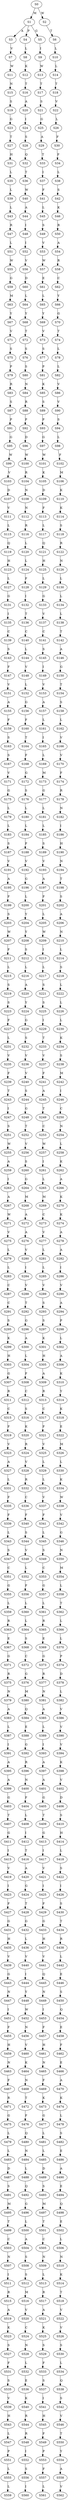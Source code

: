 strict digraph  {
	S0 -> S1 [ label = M ];
	S0 -> S2 [ label = W ];
	S1 -> S3 [ label = A ];
	S1 -> S4 [ label = P ];
	S1 -> S5 [ label = G ];
	S2 -> S6 [ label = T ];
	S3 -> S7 [ label = V ];
	S4 -> S8 [ label = L ];
	S5 -> S9 [ label = I ];
	S6 -> S10 [ label = L ];
	S7 -> S11 [ label = W ];
	S8 -> S12 [ label = K ];
	S9 -> S13 [ label = W ];
	S10 -> S14 [ label = L ];
	S11 -> S15 [ label = N ];
	S12 -> S16 [ label = T ];
	S13 -> S17 [ label = T ];
	S14 -> S18 [ label = T ];
	S15 -> S19 [ label = S ];
	S16 -> S20 [ label = A ];
	S17 -> S21 [ label = S ];
	S18 -> S22 [ label = V ];
	S19 -> S23 [ label = G ];
	S20 -> S24 [ label = I ];
	S21 -> S25 [ label = G ];
	S22 -> S26 [ label = L ];
	S23 -> S27 [ label = T ];
	S24 -> S28 [ label = S ];
	S25 -> S29 [ label = A ];
	S26 -> S30 [ label = F ];
	S27 -> S31 [ label = H ];
	S28 -> S32 [ label = Q ];
	S29 -> S33 [ label = T ];
	S30 -> S34 [ label = F ];
	S31 -> S35 [ label = L ];
	S32 -> S36 [ label = T ];
	S33 -> S37 [ label = I ];
	S34 -> S38 [ label = L ];
	S35 -> S39 [ label = L ];
	S36 -> S40 [ label = W ];
	S37 -> S41 [ label = F ];
	S38 -> S42 [ label = S ];
	S39 -> S43 [ label = L ];
	S40 -> S44 [ label = A ];
	S41 -> S45 [ label = L ];
	S42 -> S46 [ label = K ];
	S43 -> S47 [ label = R ];
	S44 -> S48 [ label = I ];
	S45 -> S49 [ label = S ];
	S46 -> S50 [ label = R ];
	S47 -> S51 [ label = L ];
	S48 -> S52 [ label = I ];
	S49 -> S53 [ label = V ];
	S50 -> S54 [ label = A ];
	S51 -> S55 [ label = W ];
	S52 -> S56 [ label = V ];
	S53 -> S57 [ label = W ];
	S54 -> S58 [ label = R ];
	S55 -> S59 [ label = G ];
	S56 -> S60 [ label = D ];
	S57 -> S61 [ label = E ];
	S58 -> S62 [ label = C ];
	S59 -> S63 [ label = M ];
	S60 -> S64 [ label = L ];
	S61 -> S65 [ label = L ];
	S62 -> S66 [ label = Y ];
	S63 -> S67 [ label = Y ];
	S64 -> S68 [ label = Y ];
	S65 -> S69 [ label = Y ];
	S66 -> S70 [ label = G ];
	S67 -> S71 [ label = V ];
	S68 -> S72 [ label = T ];
	S69 -> S73 [ label = V ];
	S70 -> S74 [ label = T ];
	S71 -> S75 [ label = S ];
	S72 -> S76 [ label = S ];
	S73 -> S77 [ label = S ];
	S74 -> S78 [ label = L ];
	S75 -> S79 [ label = P ];
	S76 -> S80 [ label = S ];
	S77 -> S81 [ label = P ];
	S78 -> S82 [ label = L ];
	S79 -> S83 [ label = R ];
	S80 -> S84 [ label = N ];
	S81 -> S85 [ label = K ];
	S82 -> S86 [ label = V ];
	S83 -> S87 [ label = S ];
	S84 -> S88 [ label = R ];
	S85 -> S89 [ label = S ];
	S86 -> S90 [ label = V ];
	S87 -> S91 [ label = P ];
	S88 -> S92 [ label = P ];
	S89 -> S93 [ label = P ];
	S90 -> S94 [ label = S ];
	S91 -> S95 [ label = G ];
	S92 -> S96 [ label = D ];
	S93 -> S97 [ label = G ];
	S94 -> S98 [ label = L ];
	S95 -> S99 [ label = W ];
	S96 -> S100 [ label = W ];
	S97 -> S101 [ label = W ];
	S98 -> S102 [ label = F ];
	S99 -> S103 [ label = V ];
	S100 -> S104 [ label = R ];
	S101 -> S105 [ label = K ];
	S102 -> S106 [ label = M ];
	S103 -> S107 [ label = D ];
	S104 -> S108 [ label = N ];
	S105 -> S109 [ label = D ];
	S106 -> S110 [ label = K ];
	S107 -> S111 [ label = V ];
	S108 -> S112 [ label = N ];
	S109 -> S113 [ label = F ];
	S110 -> S114 [ label = K ];
	S111 -> S115 [ label = L ];
	S112 -> S116 [ label = R ];
	S113 -> S117 [ label = L ];
	S114 -> S118 [ label = S ];
	S115 -> S119 [ label = Q ];
	S116 -> S120 [ label = L ];
	S117 -> S121 [ label = Q ];
	S118 -> S122 [ label = R ];
	S119 -> S123 [ label = H ];
	S120 -> S124 [ label = L ];
	S121 -> S125 [ label = H ];
	S122 -> S126 [ label = N ];
	S123 -> S127 [ label = L ];
	S124 -> S128 [ label = F ];
	S125 -> S129 [ label = L ];
	S126 -> S130 [ label = L ];
	S127 -> S131 [ label = G ];
	S128 -> S132 [ label = I ];
	S129 -> S133 [ label = G ];
	S130 -> S134 [ label = L ];
	S131 -> S135 [ label = I ];
	S132 -> S136 [ label = T ];
	S133 -> S137 [ label = V ];
	S134 -> S138 [ label = L ];
	S135 -> S139 [ label = C ];
	S136 -> S140 [ label = C ];
	S137 -> S141 [ label = C ];
	S138 -> S142 [ label = T ];
	S139 -> S143 [ label = S ];
	S140 -> S144 [ label = L ];
	S141 -> S145 [ label = S ];
	S142 -> S146 [ label = A ];
	S143 -> S147 [ label = F ];
	S144 -> S148 [ label = V ];
	S145 -> S149 [ label = I ];
	S146 -> S150 [ label = G ];
	S147 -> S151 [ label = V ];
	S148 -> S152 [ label = L ];
	S149 -> S153 [ label = V ];
	S150 -> S154 [ label = T ];
	S151 -> S155 [ label = A ];
	S152 -> S156 [ label = G ];
	S153 -> S157 [ label = A ];
	S154 -> S158 [ label = S ];
	S155 -> S159 [ label = F ];
	S156 -> S160 [ label = F ];
	S157 -> S161 [ label = L ];
	S158 -> S162 [ label = L ];
	S159 -> S163 [ label = S ];
	S160 -> S164 [ label = T ];
	S161 -> S165 [ label = I ];
	S162 -> S166 [ label = V ];
	S163 -> S167 [ label = S ];
	S164 -> S168 [ label = F ];
	S165 -> S169 [ label = L ];
	S166 -> S170 [ label = V ];
	S167 -> S171 [ label = V ];
	S168 -> S172 [ label = G ];
	S169 -> S173 [ label = M ];
	S170 -> S174 [ label = F ];
	S171 -> S175 [ label = G ];
	S172 -> S176 [ label = S ];
	S173 -> S177 [ label = G ];
	S174 -> S178 [ label = R ];
	S175 -> S179 [ label = L ];
	S176 -> S180 [ label = L ];
	S177 -> S181 [ label = L ];
	S178 -> S182 [ label = N ];
	S179 -> S183 [ label = L ];
	S180 -> S184 [ label = L ];
	S181 -> S185 [ label = L ];
	S182 -> S186 [ label = I ];
	S183 -> S187 [ label = S ];
	S184 -> S188 [ label = F ];
	S185 -> S189 [ label = S ];
	S186 -> S190 [ label = H ];
	S187 -> S191 [ label = V ];
	S188 -> S192 [ label = V ];
	S189 -> S193 [ label = V ];
	S190 -> S194 [ label = N ];
	S191 -> S195 [ label = A ];
	S192 -> S196 [ label = G ];
	S193 -> S197 [ label = A ];
	S194 -> S198 [ label = T ];
	S195 -> S199 [ label = F ];
	S196 -> S200 [ label = L ];
	S197 -> S201 [ label = F ];
	S198 -> S202 [ label = S ];
	S199 -> S203 [ label = S ];
	S200 -> S204 [ label = Y ];
	S201 -> S205 [ label = L ];
	S202 -> S206 [ label = A ];
	S203 -> S207 [ label = W ];
	S204 -> S208 [ label = Y ];
	S205 -> S209 [ label = W ];
	S206 -> S210 [ label = N ];
	S207 -> S211 [ label = F ];
	S208 -> S212 [ label = S ];
	S209 -> S213 [ label = I ];
	S210 -> S214 [ label = L ];
	S211 -> S215 [ label = L ];
	S212 -> S216 [ label = L ];
	S213 -> S217 [ label = L ];
	S214 -> S218 [ label = S ];
	S215 -> S219 [ label = S ];
	S216 -> S220 [ label = A ];
	S217 -> S221 [ label = S ];
	S218 -> S222 [ label = L ];
	S219 -> S223 [ label = S ];
	S220 -> S224 [ label = Y ];
	S221 -> S225 [ label = S ];
	S222 -> S226 [ label = L ];
	S223 -> S227 [ label = F ];
	S224 -> S228 [ label = G ];
	S225 -> S229 [ label = I ];
	S226 -> S230 [ label = L ];
	S227 -> S231 [ label = L ];
	S228 -> S232 [ label = S ];
	S229 -> S233 [ label = T ];
	S230 -> S234 [ label = K ];
	S231 -> S235 [ label = V ];
	S232 -> S236 [ label = V ];
	S233 -> S237 [ label = V ];
	S234 -> S238 [ label = S ];
	S235 -> S239 [ label = F ];
	S236 -> S240 [ label = V ];
	S237 -> S241 [ label = F ];
	S238 -> S242 [ label = M ];
	S239 -> S243 [ label = T ];
	S240 -> S244 [ label = S ];
	S241 -> S245 [ label = A ];
	S242 -> S246 [ label = I ];
	S243 -> S247 [ label = I ];
	S244 -> S248 [ label = G ];
	S245 -> S249 [ label = T ];
	S246 -> S250 [ label = C ];
	S247 -> S251 [ label = S ];
	S248 -> S252 [ label = T ];
	S249 -> S253 [ label = C ];
	S250 -> S254 [ label = N ];
	S251 -> S255 [ label = W ];
	S252 -> S256 [ label = V ];
	S253 -> S257 [ label = W ];
	S254 -> S258 [ label = L ];
	S255 -> S259 [ label = A ];
	S256 -> S260 [ label = S ];
	S257 -> S261 [ label = I ];
	S258 -> S262 [ label = K ];
	S259 -> S263 [ label = I ];
	S260 -> S264 [ label = G ];
	S261 -> S265 [ label = L ];
	S262 -> S266 [ label = A ];
	S263 -> S267 [ label = A ];
	S264 -> S268 [ label = M ];
	S265 -> S269 [ label = M ];
	S266 -> S270 [ label = K ];
	S267 -> S271 [ label = W ];
	S268 -> S272 [ label = A ];
	S269 -> S273 [ label = C ];
	S270 -> S274 [ label = K ];
	S271 -> S275 [ label = V ];
	S272 -> S276 [ label = A ];
	S273 -> S277 [ label = V ];
	S274 -> S278 [ label = A ];
	S275 -> S279 [ label = L ];
	S276 -> S280 [ label = V ];
	S277 -> S281 [ label = L ];
	S278 -> S282 [ label = A ];
	S279 -> S283 [ label = L ];
	S280 -> S284 [ label = I ];
	S281 -> S285 [ label = L ];
	S282 -> S286 [ label = I ];
	S283 -> S287 [ label = C ];
	S284 -> S288 [ label = V ];
	S285 -> S289 [ label = V ];
	S286 -> S290 [ label = V ];
	S287 -> S291 [ label = C ];
	S288 -> S292 [ label = T ];
	S289 -> S293 [ label = S ];
	S290 -> S294 [ label = A ];
	S291 -> S295 [ label = S ];
	S292 -> S296 [ label = G ];
	S293 -> S297 [ label = S ];
	S294 -> S298 [ label = P ];
	S295 -> S299 [ label = K ];
	S296 -> S300 [ label = A ];
	S297 -> S301 [ label = K ];
	S298 -> S302 [ label = L ];
	S299 -> S303 [ label = H ];
	S300 -> S304 [ label = L ];
	S301 -> S305 [ label = H ];
	S302 -> S306 [ label = A ];
	S303 -> S307 [ label = G ];
	S304 -> S308 [ label = F ];
	S305 -> S309 [ label = A ];
	S306 -> S310 [ label = K ];
	S307 -> S311 [ label = R ];
	S308 -> S312 [ label = C ];
	S309 -> S313 [ label = R ];
	S310 -> S314 [ label = Y ];
	S311 -> S315 [ label = C ];
	S312 -> S316 [ label = S ];
	S313 -> S317 [ label = C ];
	S314 -> S318 [ label = K ];
	S315 -> S319 [ label = F ];
	S316 -> S320 [ label = K ];
	S317 -> S321 [ label = F ];
	S318 -> S322 [ label = E ];
	S319 -> S323 [ label = V ];
	S320 -> S324 [ label = R ];
	S321 -> S325 [ label = V ];
	S322 -> S326 [ label = M ];
	S323 -> S327 [ label = A ];
	S324 -> S328 [ label = V ];
	S325 -> S329 [ label = L ];
	S326 -> S330 [ label = L ];
	S327 -> S331 [ label = L ];
	S328 -> S332 [ label = R ];
	S329 -> S333 [ label = L ];
	S330 -> S334 [ label = K ];
	S331 -> S335 [ label = F ];
	S332 -> S336 [ label = C ];
	S333 -> S337 [ label = V ];
	S334 -> S338 [ label = W ];
	S335 -> S339 [ label = F ];
	S336 -> S340 [ label = F ];
	S337 -> S341 [ label = F ];
	S338 -> S342 [ label = V ];
	S339 -> S343 [ label = L ];
	S340 -> S344 [ label = S ];
	S341 -> S345 [ label = L ];
	S342 -> S346 [ label = G ];
	S343 -> S347 [ label = S ];
	S344 -> S348 [ label = V ];
	S345 -> S349 [ label = S ];
	S346 -> S350 [ label = N ];
	S347 -> S351 [ label = C ];
	S348 -> S352 [ label = L ];
	S349 -> S353 [ label = C ];
	S350 -> S354 [ label = M ];
	S351 -> S355 [ label = G ];
	S352 -> S356 [ label = F ];
	S353 -> S357 [ label = G ];
	S354 -> S358 [ label = L ];
	S355 -> S359 [ label = L ];
	S356 -> S360 [ label = L ];
	S357 -> S361 [ label = L ];
	S358 -> S362 [ label = T ];
	S359 -> S363 [ label = R ];
	S360 -> S364 [ label = L ];
	S361 -> S365 [ label = R ];
	S362 -> S366 [ label = L ];
	S363 -> S367 [ label = E ];
	S364 -> S368 [ label = S ];
	S365 -> S369 [ label = E ];
	S366 -> S370 [ label = L ];
	S367 -> S371 [ label = G ];
	S368 -> S372 [ label = C ];
	S369 -> S373 [ label = G ];
	S370 -> S374 [ label = P ];
	S371 -> S375 [ label = R ];
	S372 -> S376 [ label = G ];
	S373 -> S377 [ label = R ];
	S374 -> S378 [ label = D ];
	S375 -> S379 [ label = N ];
	S376 -> S380 [ label = M ];
	S377 -> S381 [ label = N ];
	S378 -> S382 [ label = L ];
	S379 -> S383 [ label = A ];
	S380 -> S384 [ label = Q ];
	S381 -> S385 [ label = A ];
	S382 -> S386 [ label = V ];
	S383 -> S387 [ label = L ];
	S384 -> S388 [ label = E ];
	S385 -> S389 [ label = L ];
	S386 -> S390 [ label = V ];
	S387 -> S391 [ label = I ];
	S388 -> S392 [ label = G ];
	S389 -> S393 [ label = I ];
	S390 -> S394 [ label = V ];
	S391 -> S395 [ label = A ];
	S392 -> S396 [ label = R ];
	S393 -> S397 [ label = A ];
	S394 -> S398 [ label = K ];
	S395 -> S399 [ label = A ];
	S396 -> S400 [ label = N ];
	S397 -> S401 [ label = A ];
	S398 -> S402 [ label = V ];
	S399 -> S403 [ label = G ];
	S400 -> S404 [ label = F ];
	S401 -> S405 [ label = G ];
	S402 -> S406 [ label = D ];
	S403 -> S407 [ label = T ];
	S404 -> S408 [ label = L ];
	S405 -> S409 [ label = T ];
	S406 -> S410 [ label = S ];
	S407 -> S411 [ label = G ];
	S408 -> S412 [ label = I ];
	S409 -> S413 [ label = G ];
	S410 -> S414 [ label = H ];
	S411 -> S415 [ label = I ];
	S412 -> S416 [ label = T ];
	S413 -> S417 [ label = I ];
	S414 -> S418 [ label = L ];
	S415 -> S419 [ label = V ];
	S416 -> S420 [ label = A ];
	S417 -> S421 [ label = V ];
	S418 -> S422 [ label = S ];
	S419 -> S423 [ label = I ];
	S420 -> S424 [ label = G ];
	S421 -> S425 [ label = I ];
	S422 -> S426 [ label = I ];
	S423 -> S427 [ label = F ];
	S424 -> S428 [ label = T ];
	S425 -> S429 [ label = F ];
	S426 -> S430 [ label = S ];
	S427 -> S431 [ label = G ];
	S428 -> S432 [ label = G ];
	S429 -> S433 [ label = G ];
	S430 -> S434 [ label = T ];
	S431 -> S435 [ label = H ];
	S432 -> S436 [ label = L ];
	S433 -> S437 [ label = H ];
	S434 -> S438 [ label = R ];
	S435 -> S439 [ label = V ];
	S436 -> S440 [ label = V ];
	S437 -> S441 [ label = V ];
	S438 -> S442 [ label = L ];
	S439 -> S443 [ label = G ];
	S440 -> S444 [ label = I ];
	S441 -> S445 [ label = Q ];
	S442 -> S446 [ label = E ];
	S443 -> S447 [ label = N ];
	S444 -> S448 [ label = Y ];
	S445 -> S449 [ label = N ];
	S446 -> S450 [ label = S ];
	S447 -> S451 [ label = I ];
	S448 -> S452 [ label = W ];
	S449 -> S453 [ label = I ];
	S450 -> S454 [ label = Q ];
	S451 -> S455 [ label = F ];
	S452 -> S456 [ label = N ];
	S453 -> S457 [ label = F ];
	S454 -> S458 [ label = E ];
	S455 -> S459 [ label = H ];
	S456 -> S460 [ label = V ];
	S457 -> S461 [ label = H ];
	S458 -> S462 [ label = F ];
	S459 -> S463 [ label = N ];
	S460 -> S464 [ label = K ];
	S461 -> S465 [ label = N ];
	S462 -> S466 [ label = E ];
	S463 -> S467 [ label = F ];
	S464 -> S468 [ label = N ];
	S465 -> S469 [ label = F ];
	S466 -> S470 [ label = A ];
	S467 -> S471 [ label = R ];
	S468 -> S472 [ label = T ];
	S469 -> S473 [ label = K ];
	S470 -> S474 [ label = K ];
	S471 -> S475 [ label = G ];
	S472 -> S476 [ label = F ];
	S473 -> S477 [ label = G ];
	S474 -> S478 [ label = L ];
	S475 -> S479 [ label = L ];
	S476 -> S480 [ label = Q ];
	S477 -> S481 [ label = L ];
	S478 -> S482 [ label = S ];
	S479 -> S483 [ label = L ];
	S480 -> S484 [ label = N ];
	S481 -> S485 [ label = L ];
	S482 -> S486 [ label = E ];
	S483 -> S487 [ label = D ];
	S484 -> S488 [ label = L ];
	S485 -> S489 [ label = D ];
	S486 -> S490 [ label = A ];
	S487 -> S491 [ label = S ];
	S488 -> S492 [ label = Q ];
	S489 -> S493 [ label = S ];
	S490 -> S494 [ label = E ];
	S491 -> S495 [ label = M ];
	S492 -> S496 [ label = G ];
	S493 -> S497 [ label = M ];
	S494 -> S498 [ label = Q ];
	S495 -> S499 [ label = T ];
	S496 -> S500 [ label = L ];
	S497 -> S501 [ label = T ];
	S498 -> S502 [ label = E ];
	S499 -> S503 [ label = C ];
	S500 -> S504 [ label = A ];
	S501 -> S505 [ label = C ];
	S502 -> S506 [ label = L ];
	S503 -> S507 [ label = N ];
	S504 -> S508 [ label = S ];
	S505 -> S509 [ label = N ];
	S506 -> S510 [ label = N ];
	S507 -> S511 [ label = I ];
	S508 -> S512 [ label = S ];
	S509 -> S513 [ label = L ];
	S510 -> S514 [ label = K ];
	S511 -> S515 [ label = R ];
	S512 -> S516 [ label = M ];
	S513 -> S517 [ label = R ];
	S514 -> S518 [ label = T ];
	S515 -> S519 [ label = A ];
	S516 -> S520 [ label = V ];
	S517 -> S521 [ label = A ];
	S518 -> S522 [ label = V ];
	S519 -> S523 [ label = K ];
	S520 -> S524 [ label = C ];
	S521 -> S525 [ label = K ];
	S522 -> S526 [ label = V ];
	S523 -> S527 [ label = S ];
	S524 -> S528 [ label = N ];
	S525 -> S529 [ label = S ];
	S526 -> S530 [ label = S ];
	S527 -> S531 [ label = F ];
	S528 -> S532 [ label = L ];
	S529 -> S533 [ label = F ];
	S530 -> S534 [ label = L ];
	S531 -> S535 [ label = S ];
	S532 -> S536 [ label = E ];
	S533 -> S537 [ label = S ];
	S534 -> S538 [ label = Q ];
	S535 -> S539 [ label = V ];
	S536 -> S540 [ label = K ];
	S537 -> S541 [ label = I ];
	S538 -> S542 [ label = S ];
	S539 -> S543 [ label = H ];
	S540 -> S544 [ label = R ];
	S541 -> S545 [ label = H ];
	S542 -> S546 [ label = V ];
	S543 -> S547 [ label = L ];
	S544 -> S548 [ label = R ];
	S545 -> S549 [ label = F ];
	S546 -> S550 [ label = T ];
	S547 -> S551 [ label = P ];
	S548 -> S552 [ label = I ];
	S549 -> S553 [ label = P ];
	S550 -> S554 [ label = Y ];
	S551 -> S555 [ label = L ];
	S552 -> S556 [ label = S ];
	S553 -> S557 [ label = F ];
	S554 -> S558 [ label = A ];
	S555 -> S559 [ label = L ];
	S556 -> S560 [ label = I ];
	S557 -> S561 [ label = L ];
	S558 -> S562 [ label = V ];
}
